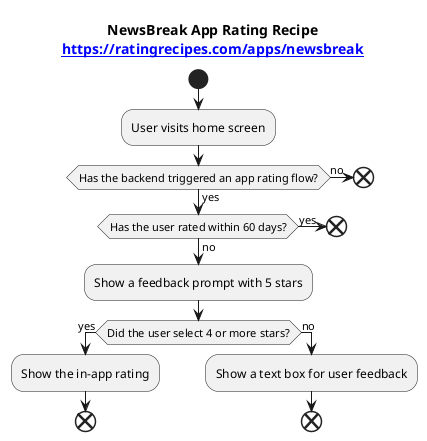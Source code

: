 @startuml

title NewsBreak App Rating Recipe\n[[https://ratingrecipes.com/apps/newsbreak]]

start

:User visits home screen;
if (Has the backend triggered an app rating flow?) then (yes)
  if (Has the user rated within 60 days?) then (yes)
    end
  else (no)
    :Show a feedback prompt with 5 stars;
    if (Did the user select 4 or more stars?) then (yes)
      :Show the in-app rating;
      end
    else (no)
      :Show a text box for user feedback;
      end
    endif
  endif
else (no)
  end
endif

@enduml